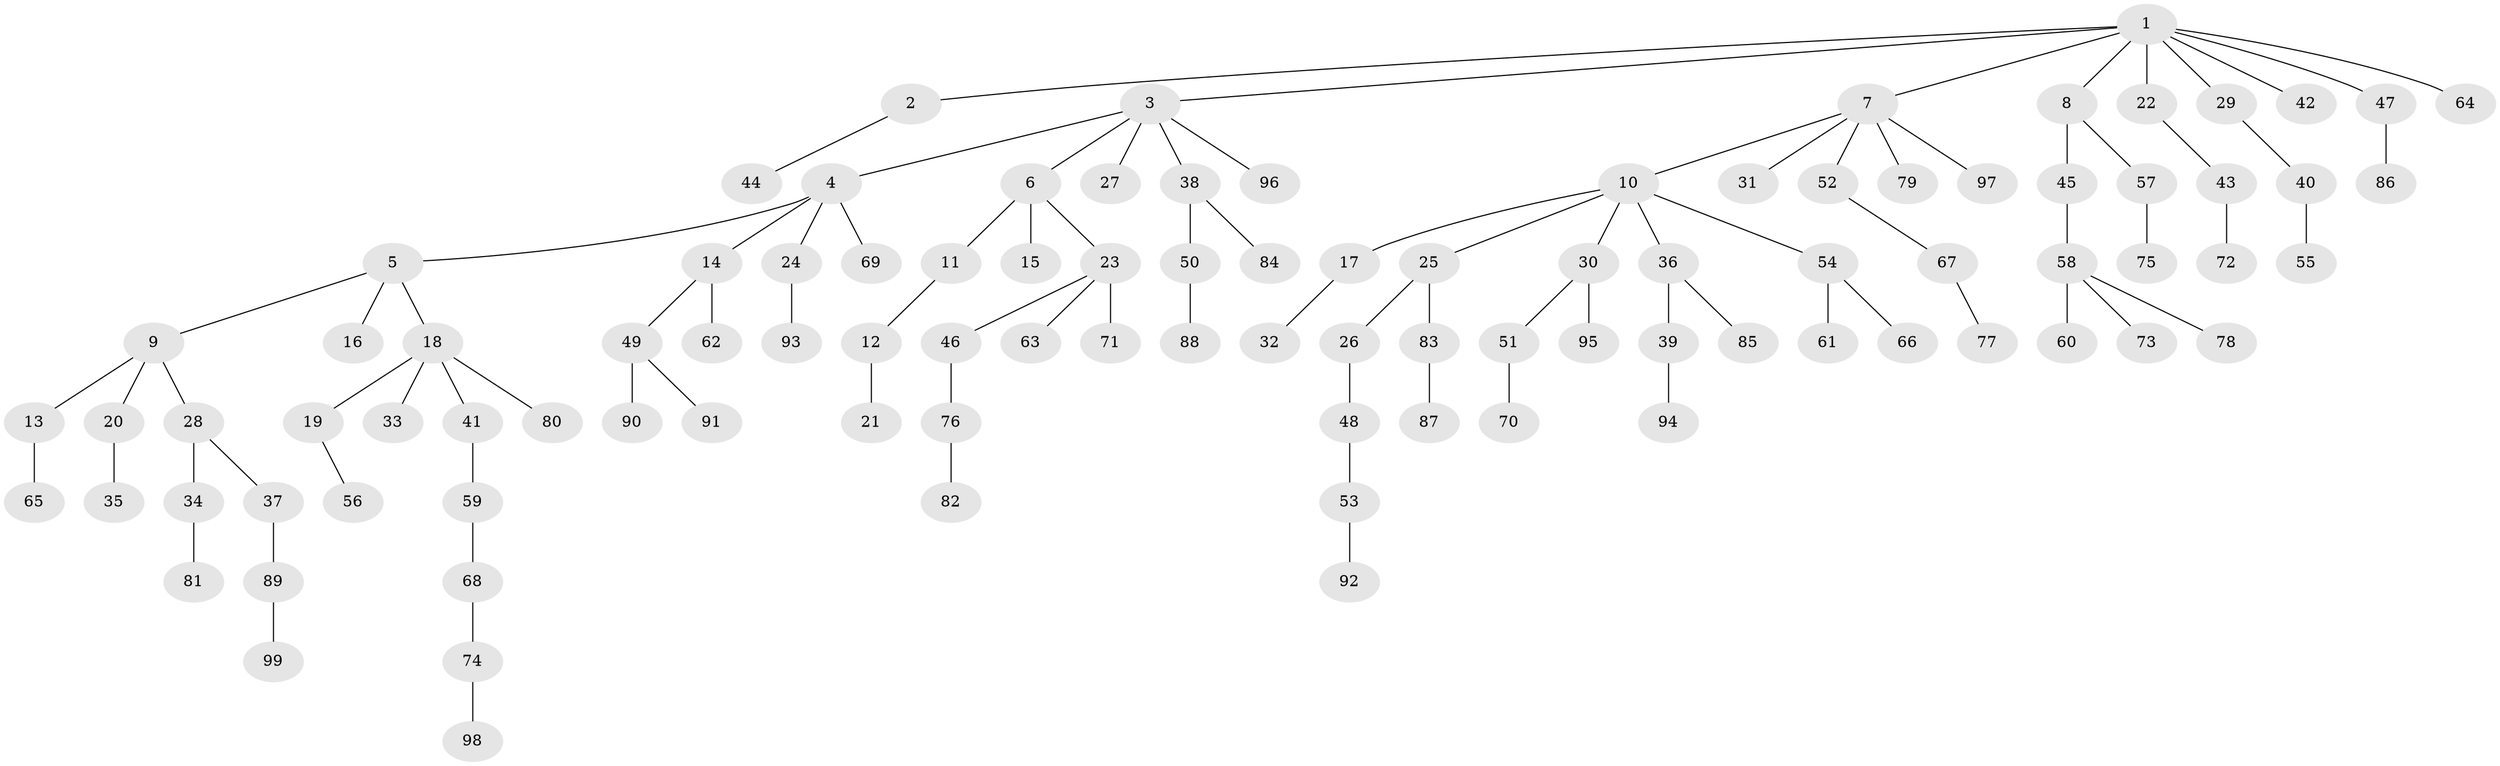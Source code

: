 // Generated by graph-tools (version 1.1) at 2025/11/02/27/25 16:11:26]
// undirected, 99 vertices, 98 edges
graph export_dot {
graph [start="1"]
  node [color=gray90,style=filled];
  1;
  2;
  3;
  4;
  5;
  6;
  7;
  8;
  9;
  10;
  11;
  12;
  13;
  14;
  15;
  16;
  17;
  18;
  19;
  20;
  21;
  22;
  23;
  24;
  25;
  26;
  27;
  28;
  29;
  30;
  31;
  32;
  33;
  34;
  35;
  36;
  37;
  38;
  39;
  40;
  41;
  42;
  43;
  44;
  45;
  46;
  47;
  48;
  49;
  50;
  51;
  52;
  53;
  54;
  55;
  56;
  57;
  58;
  59;
  60;
  61;
  62;
  63;
  64;
  65;
  66;
  67;
  68;
  69;
  70;
  71;
  72;
  73;
  74;
  75;
  76;
  77;
  78;
  79;
  80;
  81;
  82;
  83;
  84;
  85;
  86;
  87;
  88;
  89;
  90;
  91;
  92;
  93;
  94;
  95;
  96;
  97;
  98;
  99;
  1 -- 2;
  1 -- 3;
  1 -- 7;
  1 -- 8;
  1 -- 22;
  1 -- 29;
  1 -- 42;
  1 -- 47;
  1 -- 64;
  2 -- 44;
  3 -- 4;
  3 -- 6;
  3 -- 27;
  3 -- 38;
  3 -- 96;
  4 -- 5;
  4 -- 14;
  4 -- 24;
  4 -- 69;
  5 -- 9;
  5 -- 16;
  5 -- 18;
  6 -- 11;
  6 -- 15;
  6 -- 23;
  7 -- 10;
  7 -- 31;
  7 -- 52;
  7 -- 79;
  7 -- 97;
  8 -- 45;
  8 -- 57;
  9 -- 13;
  9 -- 20;
  9 -- 28;
  10 -- 17;
  10 -- 25;
  10 -- 30;
  10 -- 36;
  10 -- 54;
  11 -- 12;
  12 -- 21;
  13 -- 65;
  14 -- 49;
  14 -- 62;
  17 -- 32;
  18 -- 19;
  18 -- 33;
  18 -- 41;
  18 -- 80;
  19 -- 56;
  20 -- 35;
  22 -- 43;
  23 -- 46;
  23 -- 63;
  23 -- 71;
  24 -- 93;
  25 -- 26;
  25 -- 83;
  26 -- 48;
  28 -- 34;
  28 -- 37;
  29 -- 40;
  30 -- 51;
  30 -- 95;
  34 -- 81;
  36 -- 39;
  36 -- 85;
  37 -- 89;
  38 -- 50;
  38 -- 84;
  39 -- 94;
  40 -- 55;
  41 -- 59;
  43 -- 72;
  45 -- 58;
  46 -- 76;
  47 -- 86;
  48 -- 53;
  49 -- 90;
  49 -- 91;
  50 -- 88;
  51 -- 70;
  52 -- 67;
  53 -- 92;
  54 -- 61;
  54 -- 66;
  57 -- 75;
  58 -- 60;
  58 -- 73;
  58 -- 78;
  59 -- 68;
  67 -- 77;
  68 -- 74;
  74 -- 98;
  76 -- 82;
  83 -- 87;
  89 -- 99;
}
